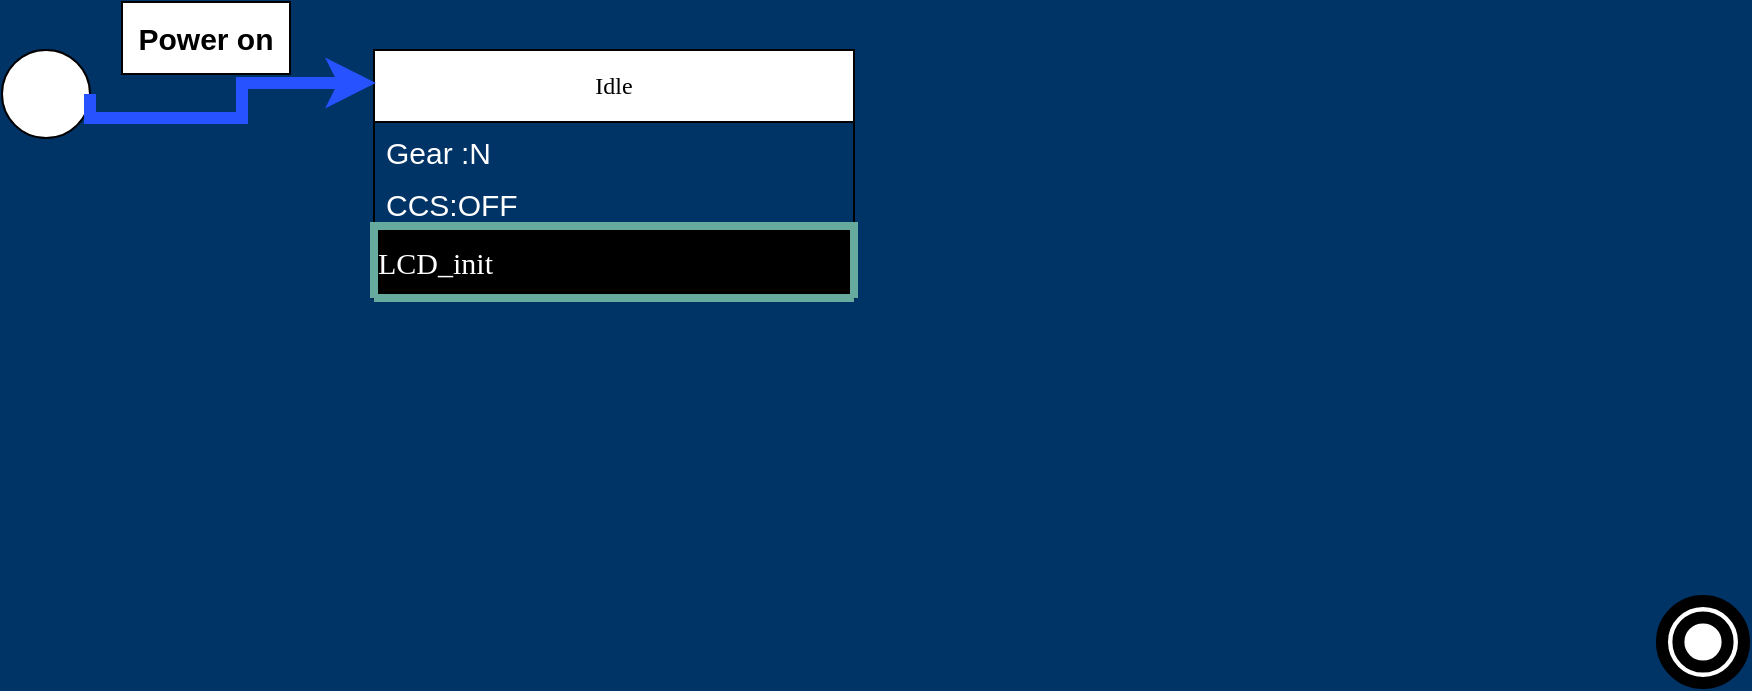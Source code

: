 <mxfile version="24.0.2" type="github">
  <diagram id="C5RBs43oDa-KdzZeNtuy" name="Page-1">
    <mxGraphModel dx="1994" dy="580" grid="1" gridSize="12" guides="1" tooltips="1" connect="1" arrows="1" fold="1" page="1" pageScale="1" pageWidth="827" pageHeight="1169" background="#003366" math="0" shadow="0">
      <root>
        <mxCell id="WIyWlLk6GJQsqaUBKTNV-0" />
        <mxCell id="WIyWlLk6GJQsqaUBKTNV-1" parent="WIyWlLk6GJQsqaUBKTNV-0" />
        <mxCell id="QeEDxV_lBqNEmLMarwRb-2" value="" style="ellipse;whiteSpace=wrap;html=1;aspect=fixed;" vertex="1" parent="WIyWlLk6GJQsqaUBKTNV-1">
          <mxGeometry x="-182" y="115" width="44" height="44" as="geometry" />
        </mxCell>
        <mxCell id="QeEDxV_lBqNEmLMarwRb-4" value="" style="ellipse;shape=doubleEllipse;whiteSpace=wrap;html=1;gradientColor=none;fillColor=default;fillStyle=auto;aspect=fixed;collapsible=0;shadow=0;textShadow=0;perimeterSpacing=0;strokeWidth=6;" vertex="1" parent="WIyWlLk6GJQsqaUBKTNV-1">
          <mxGeometry x="648" y="390.5" width="41" height="41" as="geometry" />
        </mxCell>
        <object label="Idle" id="QeEDxV_lBqNEmLMarwRb-9">
          <mxCell style="swimlane;fontStyle=0;childLayout=stackLayout;horizontal=1;startSize=36;horizontalStack=0;resizeParent=1;resizeParentMax=0;resizeLast=0;collapsible=1;marginBottom=0;whiteSpace=wrap;html=1;fontFamily=Verdana;fontColor=default;rounded=0;gradientColor=none;swimlaneFillColor=none;" vertex="1" parent="WIyWlLk6GJQsqaUBKTNV-1">
            <mxGeometry x="4" y="115" width="240" height="124" as="geometry">
              <mxRectangle x="4" y="115" width="72" height="36" as="alternateBounds" />
            </mxGeometry>
          </mxCell>
        </object>
        <mxCell id="QeEDxV_lBqNEmLMarwRb-10" value="&lt;font style=&quot;font-size: 15px;&quot; color=&quot;#ffffff&quot;&gt;Gear :N&lt;/font&gt;" style="text;strokeColor=none;fillColor=none;align=left;verticalAlign=top;spacingLeft=4;spacingRight=4;overflow=hidden;rotatable=0;points=[[0,0.5],[1,0.5]];portConstraint=eastwest;whiteSpace=wrap;html=1;" vertex="1" parent="QeEDxV_lBqNEmLMarwRb-9">
          <mxGeometry y="36" width="240" height="26" as="geometry" />
        </mxCell>
        <mxCell id="QeEDxV_lBqNEmLMarwRb-11" value="&lt;font style=&quot;font-size: 15px;&quot; color=&quot;#ffffff&quot;&gt;CCS:OFF&lt;/font&gt;" style="text;strokeColor=none;fillColor=none;align=left;verticalAlign=top;spacingLeft=4;spacingRight=4;overflow=hidden;rotatable=0;points=[[0,0.5],[1,0.5]];portConstraint=eastwest;whiteSpace=wrap;html=1;" vertex="1" parent="QeEDxV_lBqNEmLMarwRb-9">
          <mxGeometry y="62" width="240" height="26" as="geometry" />
        </mxCell>
        <object label="&lt;font style=&quot;font-size: 15px;&quot;&gt;LCD_init&lt;/font&gt;" id="QeEDxV_lBqNEmLMarwRb-14">
          <mxCell style="swimlane;fontStyle=0;childLayout=stackLayout;horizontal=1;startSize=36;horizontalStack=0;resizeParent=1;resizeParentMax=0;resizeLast=0;collapsible=1;marginBottom=0;whiteSpace=wrap;html=1;fontFamily=Verdana;fontColor=#FFFFFF;rounded=0;fillColor=#000000;align=left;strokeColor=#67AB9F;strokeWidth=4;" vertex="1" collapsed="1" parent="QeEDxV_lBqNEmLMarwRb-9">
            <mxGeometry y="88" width="240" height="36" as="geometry">
              <mxRectangle y="88" width="240" height="114" as="alternateBounds" />
            </mxGeometry>
          </mxCell>
        </object>
        <mxCell id="QeEDxV_lBqNEmLMarwRb-15" value="&lt;font style=&quot;font-size: 15px;&quot; color=&quot;#ffffff&quot;&gt;Gear :N&lt;/font&gt;" style="text;strokeColor=none;fillColor=none;align=left;verticalAlign=top;spacingLeft=4;spacingRight=4;overflow=hidden;rotatable=0;points=[[0,0.5],[1,0.5]];portConstraint=eastwest;whiteSpace=wrap;html=1;" vertex="1" parent="QeEDxV_lBqNEmLMarwRb-14">
          <mxGeometry y="36" width="240" height="26" as="geometry" />
        </mxCell>
        <mxCell id="QeEDxV_lBqNEmLMarwRb-16" value="&lt;font color=&quot;#ffffff&quot;&gt;&lt;span style=&quot;font-size: 15px;&quot;&gt;Cruise control (On,Off):off&lt;/span&gt;&lt;/font&gt;" style="text;strokeColor=none;fillColor=none;align=left;verticalAlign=top;spacingLeft=4;spacingRight=4;overflow=hidden;rotatable=0;points=[[0,0.5],[1,0.5]];portConstraint=eastwest;whiteSpace=wrap;html=1;" vertex="1" parent="QeEDxV_lBqNEmLMarwRb-14">
          <mxGeometry y="62" width="240" height="26" as="geometry" />
        </mxCell>
        <mxCell id="QeEDxV_lBqNEmLMarwRb-17" value="&lt;font style=&quot;font-size: 15px;&quot; color=&quot;#ffffff&quot;&gt;No need to display distance&lt;/font&gt;" style="text;strokeColor=none;fillColor=none;align=left;verticalAlign=top;spacingLeft=4;spacingRight=4;overflow=hidden;rotatable=0;points=[[0,0.5],[1,0.5]];portConstraint=eastwest;whiteSpace=wrap;html=1;" vertex="1" parent="QeEDxV_lBqNEmLMarwRb-14">
          <mxGeometry y="88" width="240" height="26" as="geometry" />
        </mxCell>
        <mxCell id="QeEDxV_lBqNEmLMarwRb-19" style="edgeStyle=orthogonalEdgeStyle;rounded=0;orthogonalLoop=1;jettySize=auto;html=1;exitX=1;exitY=0.5;exitDx=0;exitDy=0;entryX=0.004;entryY=0.133;entryDx=0;entryDy=0;entryPerimeter=0;strokeWidth=6;strokeColor=#2652FF;" edge="1" parent="WIyWlLk6GJQsqaUBKTNV-1" source="QeEDxV_lBqNEmLMarwRb-2" target="QeEDxV_lBqNEmLMarwRb-9">
          <mxGeometry relative="1" as="geometry">
            <Array as="points">
              <mxPoint x="-62" y="149" />
              <mxPoint x="-62" y="132" />
            </Array>
          </mxGeometry>
        </mxCell>
        <mxCell id="QeEDxV_lBqNEmLMarwRb-21" value="&lt;font style=&quot;font-size: 15px;&quot;&gt;&lt;b&gt;Power on&lt;/b&gt;&lt;/font&gt;" style="rounded=0;whiteSpace=wrap;html=1;" vertex="1" parent="WIyWlLk6GJQsqaUBKTNV-1">
          <mxGeometry x="-122" y="91" width="84" height="36" as="geometry" />
        </mxCell>
      </root>
    </mxGraphModel>
  </diagram>
</mxfile>
